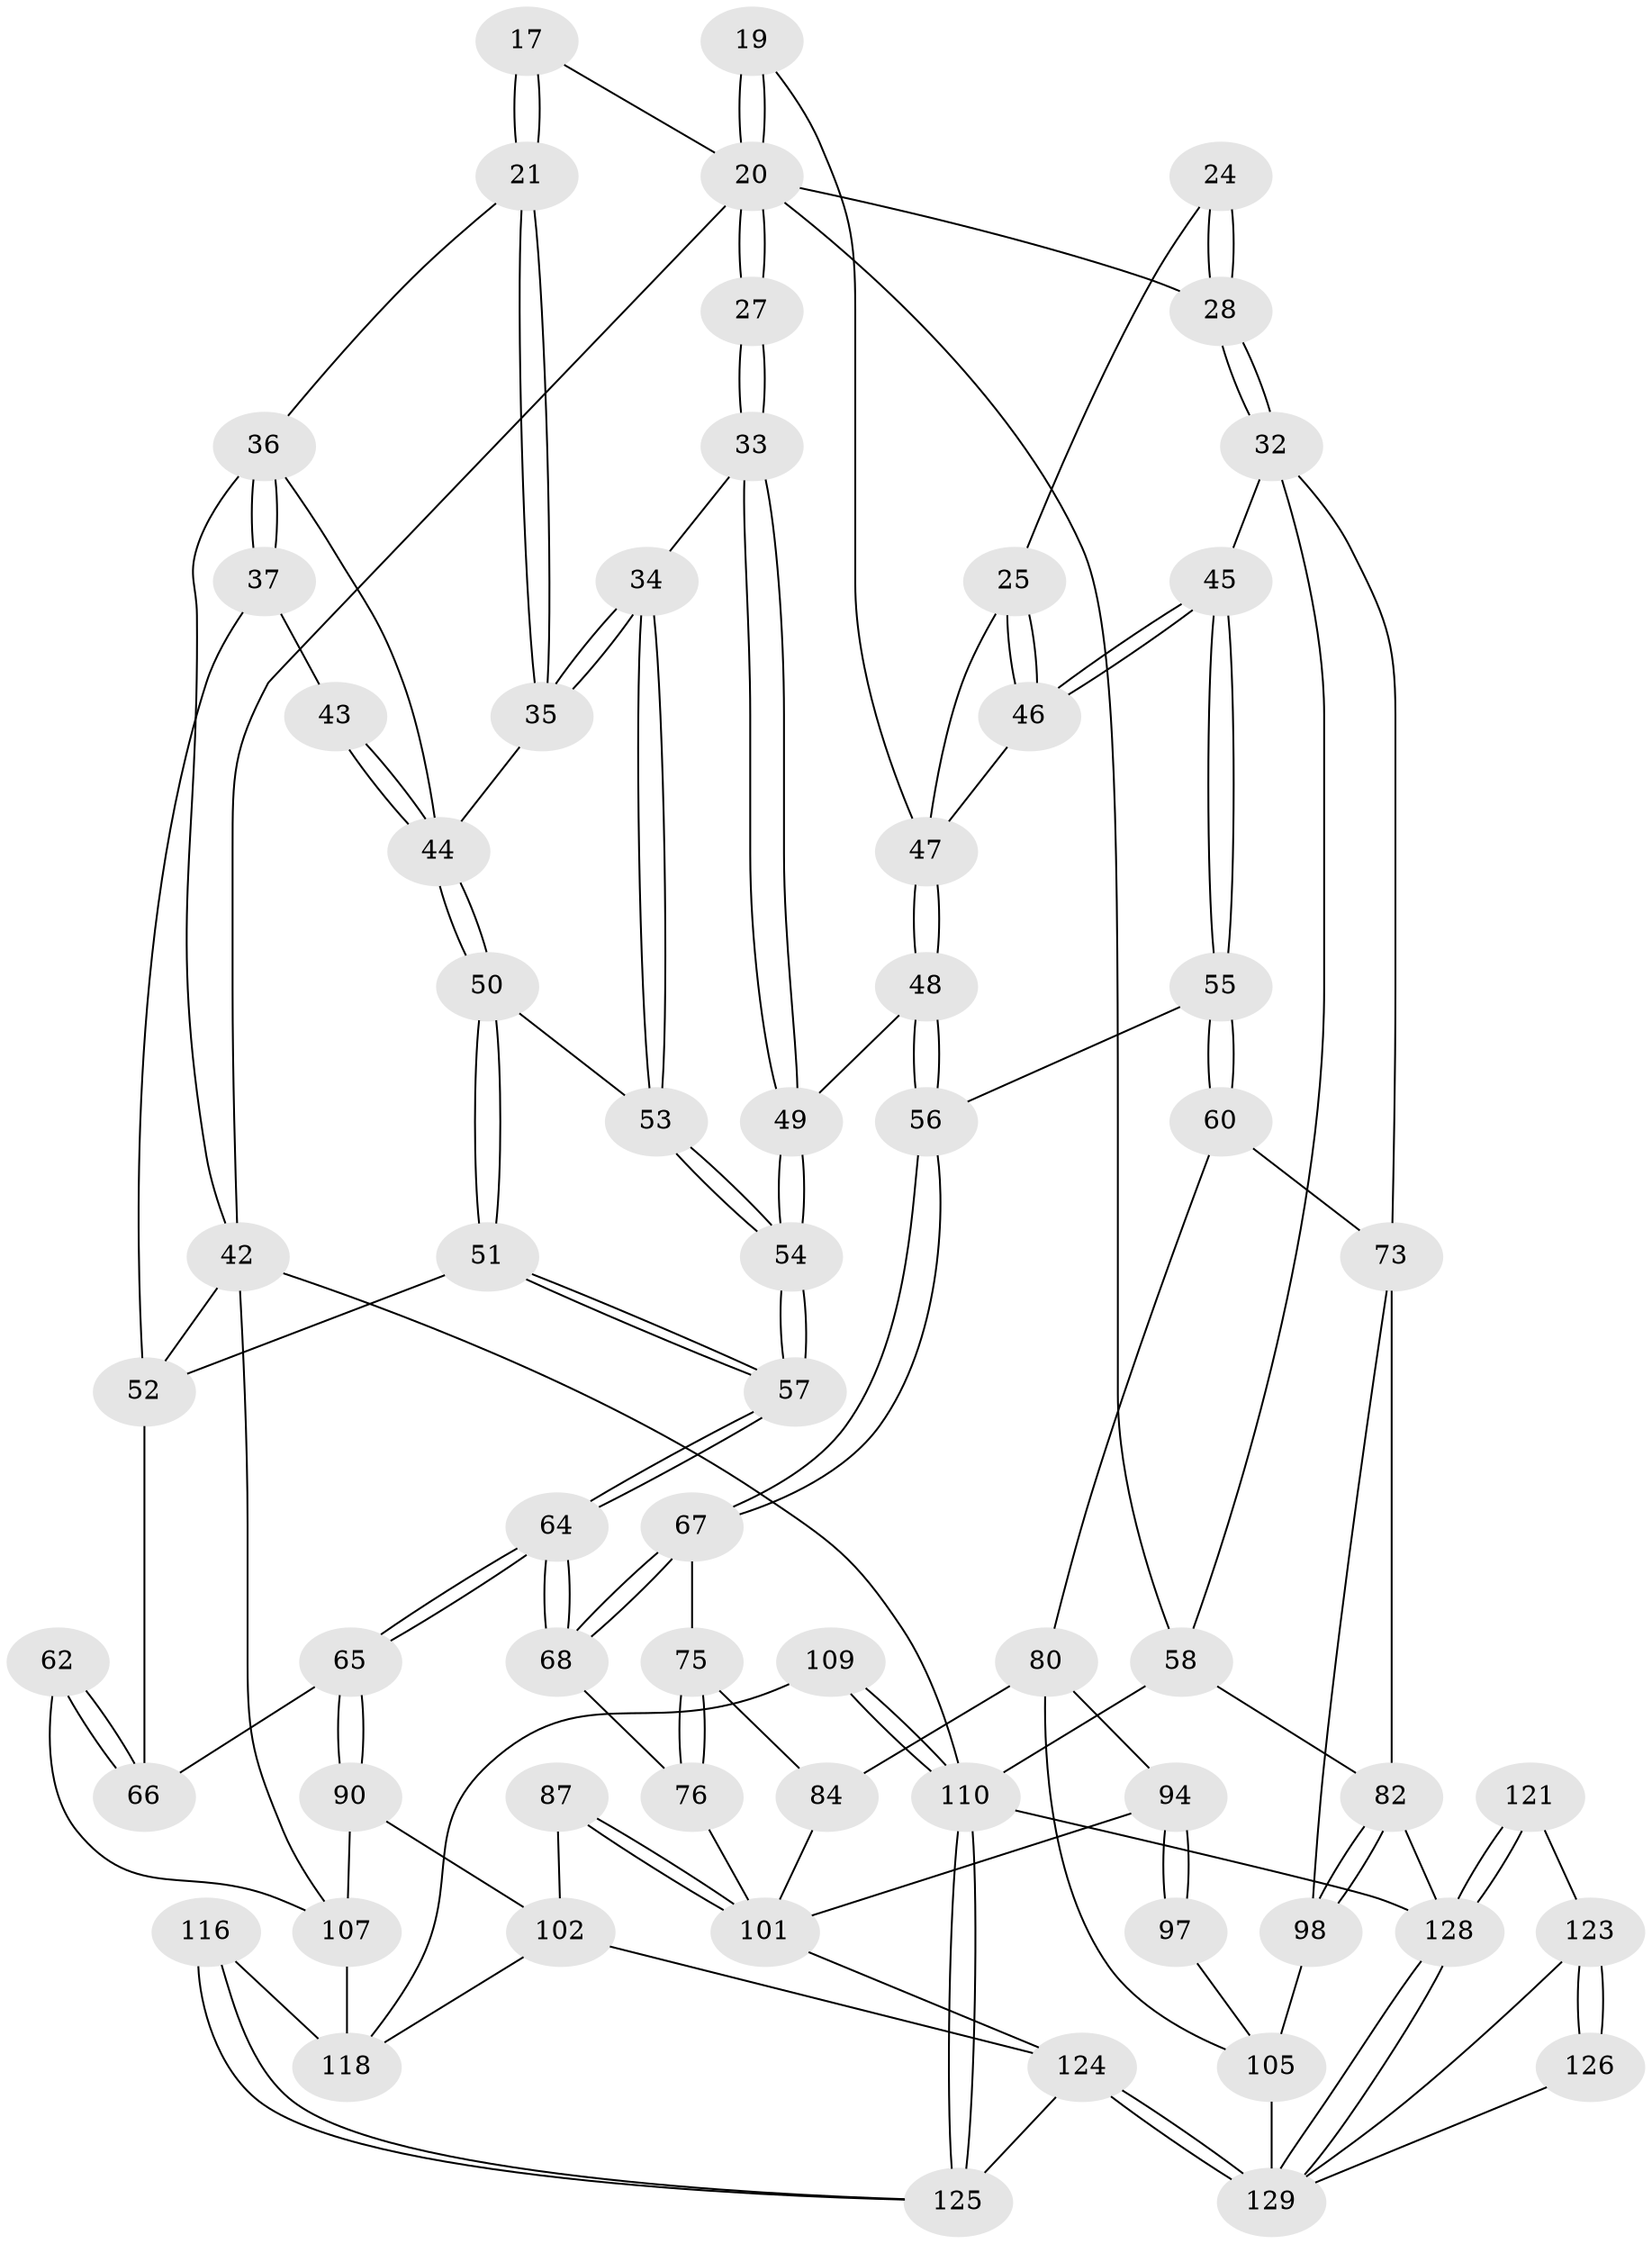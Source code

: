// original degree distribution, {3: 0.023255813953488372, 6: 0.23255813953488372, 5: 0.5038759689922481, 4: 0.24031007751937986}
// Generated by graph-tools (version 1.1) at 2025/02/03/09/25 05:02:24]
// undirected, 64 vertices, 145 edges
graph export_dot {
graph [start="1"]
  node [color=gray90,style=filled];
  17 [pos="+0.296922623978397+0.1155347683868482"];
  19 [pos="+0.49189374089131416+0.16983042101218915"];
  20 [pos="+0.41251736352781126+0.1929680324192326",super="+15+16+18"];
  21 [pos="+0.2707749857490989+0.1600925205530925",super="+13+14"];
  24 [pos="+0.6348678427938088+0.13795854300076502"];
  25 [pos="+0.5691053896595138+0.1958233493814104"];
  27 [pos="+0.40193743163567974+0.1996418823202337"];
  28 [pos="+0.7069021607739576+0.1959182226104775",super="+22+23"];
  32 [pos="+0.7294542008205357+0.24114291066564744",super="+31+30"];
  33 [pos="+0.39608311009388264+0.208141023140935"];
  34 [pos="+0.27494066104650355+0.1917875666120175"];
  35 [pos="+0.2683862497533656+0.1826250554588354"];
  36 [pos="+0.14873486995077845+0.13641548804545903",super="+12"];
  37 [pos="+0.11567334127742168+0.21416347228460603"];
  42 [pos="+0+0.27990128200028924",super="+39"];
  43 [pos="+0.13901353595723664+0.2235221993149296"];
  44 [pos="+0.17199364097196265+0.26487098937417597",super="+40+41"];
  45 [pos="+0.6258272500206957+0.3039523575243198"];
  46 [pos="+0.598440003565417+0.27044806059176724"];
  47 [pos="+0.5101413048467281+0.25672940362918445",super="+26"];
  48 [pos="+0.45785681253509075+0.33468169362904715"];
  49 [pos="+0.4132126343395845+0.33463473828503676"];
  50 [pos="+0.17722367798803026+0.28921454569460314"];
  51 [pos="+0.14823684702396633+0.32901386273877975"];
  52 [pos="+0.1427103274406044+0.3304559452686627",super="+38"];
  53 [pos="+0.26230571472048825+0.27168982630852395"];
  54 [pos="+0.3442585352294844+0.3940014411928826"];
  55 [pos="+0.6065915757471121+0.34665220038605243"];
  56 [pos="+0.5418449658827741+0.3699274376484668"];
  57 [pos="+0.3191026272647419+0.45241244044694295"];
  58 [pos="+1+0.29714489635298674",super="+29"];
  60 [pos="+0.7240021894879103+0.479647256480367"];
  62 [pos="+0+0.4719901901159647"];
  64 [pos="+0.3155649815602012+0.4887997023105031"];
  65 [pos="+0.24545050116750153+0.5569928082175266"];
  66 [pos="+0.20469175014162289+0.5352490751116304",super="+61"];
  67 [pos="+0.5374387775046239+0.4484030051500635"];
  68 [pos="+0.4079560499295713+0.5246352325585609"];
  73 [pos="+0.8695822609020641+0.5420372637639268",super="+59+72"];
  75 [pos="+0.46932071235014805+0.5677312112470793",super="+71"];
  76 [pos="+0.4529445662263021+0.5676047120026046"];
  80 [pos="+0.7263498269004558+0.6039171962367995",super="+69"];
  82 [pos="+1+0.7152552145803893",super="+81+74"];
  84 [pos="+0.5612188351674107+0.5948631142617147",super="+83"];
  87 [pos="+0.3926561341163586+0.7080838963103071"];
  90 [pos="+0.24478524133522075+0.5605418036930027"];
  94 [pos="+0.575194056794951+0.7086310931270722",super="+93"];
  97 [pos="+0.6122055264030475+0.7682059856858449"];
  98 [pos="+0.8759415147501677+0.7702266673830342",super="+78+77"];
  101 [pos="+0.447115968429673+0.7998864709448629",super="+92+91+85+86"];
  102 [pos="+0.28549317377513994+0.8193023475343875",super="+89"];
  105 [pos="+0.8606616483371465+0.7822311453424584",super="+95+96"];
  107 [pos="+0+0.6404811858423557",super="+100+63+99"];
  109 [pos="+0+1"];
  110 [pos="+0+1",super="+3"];
  116 [pos="+0.21995661610895734+0.9070068097610785"];
  118 [pos="+0.09249554438973573+0.774422722940086",super="+117+108+115"];
  121 [pos="+0.9284926677019565+0.9302260053827159"];
  123 [pos="+0.8230784430780467+0.8489463368382847",super="+122"];
  124 [pos="+0.4906441888149934+1",super="+114"];
  125 [pos="+0.3311604199465406+1"];
  126 [pos="+0.8032095809451162+0.9767622079908876"];
  128 [pos="+0.913303423184111+1",super="+106"];
  129 [pos="+0.7983407894383683+1",super="+127+120+119+113"];
  17 -- 21 [weight=2];
  17 -- 21;
  17 -- 20;
  19 -- 20 [weight=2];
  19 -- 20;
  19 -- 47;
  20 -- 27 [weight=2];
  20 -- 27;
  20 -- 42;
  20 -- 28 [weight=2];
  20 -- 58;
  21 -- 35;
  21 -- 35;
  21 -- 36;
  24 -- 25;
  24 -- 28 [weight=2];
  24 -- 28;
  25 -- 46;
  25 -- 46;
  25 -- 47;
  27 -- 33;
  27 -- 33;
  28 -- 32;
  28 -- 32;
  32 -- 45;
  32 -- 73 [weight=2];
  32 -- 58;
  33 -- 34;
  33 -- 49;
  33 -- 49;
  34 -- 35;
  34 -- 35;
  34 -- 53;
  34 -- 53;
  35 -- 44;
  36 -- 37;
  36 -- 37;
  36 -- 44;
  36 -- 42;
  37 -- 43;
  37 -- 52;
  42 -- 110 [weight=2];
  42 -- 52;
  42 -- 107;
  43 -- 44 [weight=2];
  43 -- 44;
  44 -- 50;
  44 -- 50;
  45 -- 46;
  45 -- 46;
  45 -- 55;
  45 -- 55;
  46 -- 47;
  47 -- 48;
  47 -- 48;
  48 -- 49;
  48 -- 56;
  48 -- 56;
  49 -- 54;
  49 -- 54;
  50 -- 51;
  50 -- 51;
  50 -- 53;
  51 -- 52;
  51 -- 57;
  51 -- 57;
  52 -- 66;
  53 -- 54;
  53 -- 54;
  54 -- 57;
  54 -- 57;
  55 -- 56;
  55 -- 60;
  55 -- 60;
  56 -- 67;
  56 -- 67;
  57 -- 64;
  57 -- 64;
  58 -- 110 [weight=2];
  58 -- 82;
  60 -- 73;
  60 -- 80;
  62 -- 66 [weight=2];
  62 -- 66;
  62 -- 107;
  64 -- 65;
  64 -- 65;
  64 -- 68;
  64 -- 68;
  65 -- 66;
  65 -- 90;
  65 -- 90;
  67 -- 68;
  67 -- 68;
  67 -- 75;
  68 -- 76;
  73 -- 98;
  73 -- 82;
  75 -- 76;
  75 -- 76;
  75 -- 84 [weight=2];
  76 -- 101;
  80 -- 94;
  80 -- 84;
  80 -- 105;
  82 -- 98 [weight=2];
  82 -- 98;
  82 -- 128;
  84 -- 101 [weight=2];
  87 -- 101 [weight=2];
  87 -- 101;
  87 -- 102;
  90 -- 107;
  90 -- 102;
  94 -- 97 [weight=2];
  94 -- 97;
  94 -- 101;
  97 -- 105;
  98 -- 105 [weight=2];
  101 -- 124;
  102 -- 118;
  102 -- 124 [weight=2];
  105 -- 129 [weight=2];
  107 -- 118 [weight=3];
  109 -- 110;
  109 -- 110;
  109 -- 118 [weight=2];
  110 -- 125;
  110 -- 125;
  110 -- 128 [weight=2];
  116 -- 125;
  116 -- 125;
  116 -- 118 [weight=2];
  121 -- 128 [weight=2];
  121 -- 128;
  121 -- 123;
  123 -- 126 [weight=2];
  123 -- 126;
  123 -- 129;
  124 -- 125;
  124 -- 129 [weight=2];
  124 -- 129;
  126 -- 129;
  128 -- 129;
  128 -- 129;
}
